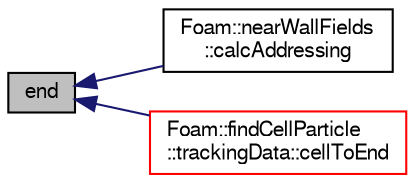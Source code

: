 digraph "end"
{
  bgcolor="transparent";
  edge [fontname="FreeSans",fontsize="10",labelfontname="FreeSans",labelfontsize="10"];
  node [fontname="FreeSans",fontsize="10",shape=record];
  rankdir="LR";
  Node81 [label="end",height=0.2,width=0.4,color="black", fillcolor="grey75", style="filled", fontcolor="black"];
  Node81 -> Node82 [dir="back",color="midnightblue",fontsize="10",style="solid",fontname="FreeSans"];
  Node82 [label="Foam::nearWallFields\l::calcAddressing",height=0.2,width=0.4,color="black",URL="$a28750.html#a7097a017d4eac4116d58a3cdbf507891",tooltip="Calculate addressing from cells back to patch faces. "];
  Node81 -> Node83 [dir="back",color="midnightblue",fontsize="10",style="solid",fontname="FreeSans"];
  Node83 [label="Foam::findCellParticle\l::trackingData::cellToEnd",height=0.2,width=0.4,color="red",URL="$a28742.html#aec966fde6f1bab647211479c8891273b"];
}
